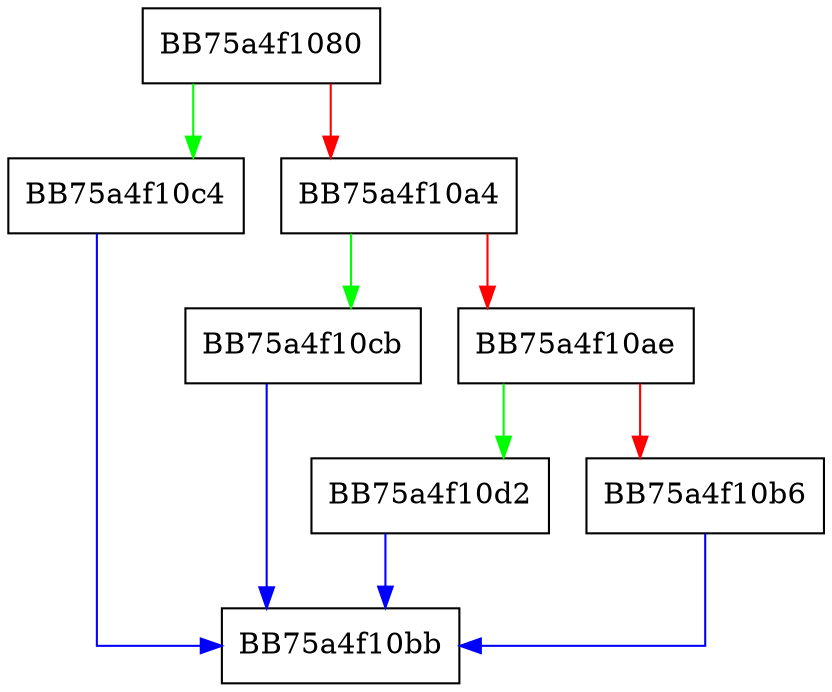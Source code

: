 digraph get_op_pos {
  node [shape="box"];
  graph [splines=ortho];
  BB75a4f1080 -> BB75a4f10c4 [color="green"];
  BB75a4f1080 -> BB75a4f10a4 [color="red"];
  BB75a4f10a4 -> BB75a4f10cb [color="green"];
  BB75a4f10a4 -> BB75a4f10ae [color="red"];
  BB75a4f10ae -> BB75a4f10d2 [color="green"];
  BB75a4f10ae -> BB75a4f10b6 [color="red"];
  BB75a4f10b6 -> BB75a4f10bb [color="blue"];
  BB75a4f10c4 -> BB75a4f10bb [color="blue"];
  BB75a4f10cb -> BB75a4f10bb [color="blue"];
  BB75a4f10d2 -> BB75a4f10bb [color="blue"];
}